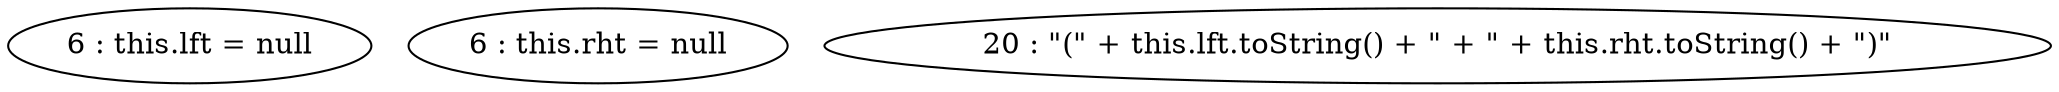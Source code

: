digraph G {
"6 : this.lft = null"
"6 : this.rht = null"
"20 : \"(\" + this.lft.toString() + \" + \" + this.rht.toString() + \")\""
}